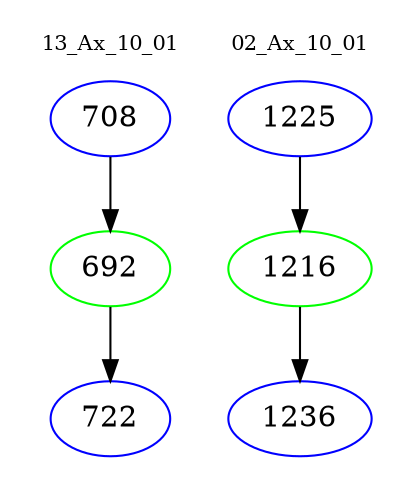 digraph{
subgraph cluster_0 {
color = white
label = "13_Ax_10_01";
fontsize=10;
T0_708 [label="708", color="blue"]
T0_708 -> T0_692 [color="black"]
T0_692 [label="692", color="green"]
T0_692 -> T0_722 [color="black"]
T0_722 [label="722", color="blue"]
}
subgraph cluster_1 {
color = white
label = "02_Ax_10_01";
fontsize=10;
T1_1225 [label="1225", color="blue"]
T1_1225 -> T1_1216 [color="black"]
T1_1216 [label="1216", color="green"]
T1_1216 -> T1_1236 [color="black"]
T1_1236 [label="1236", color="blue"]
}
}
